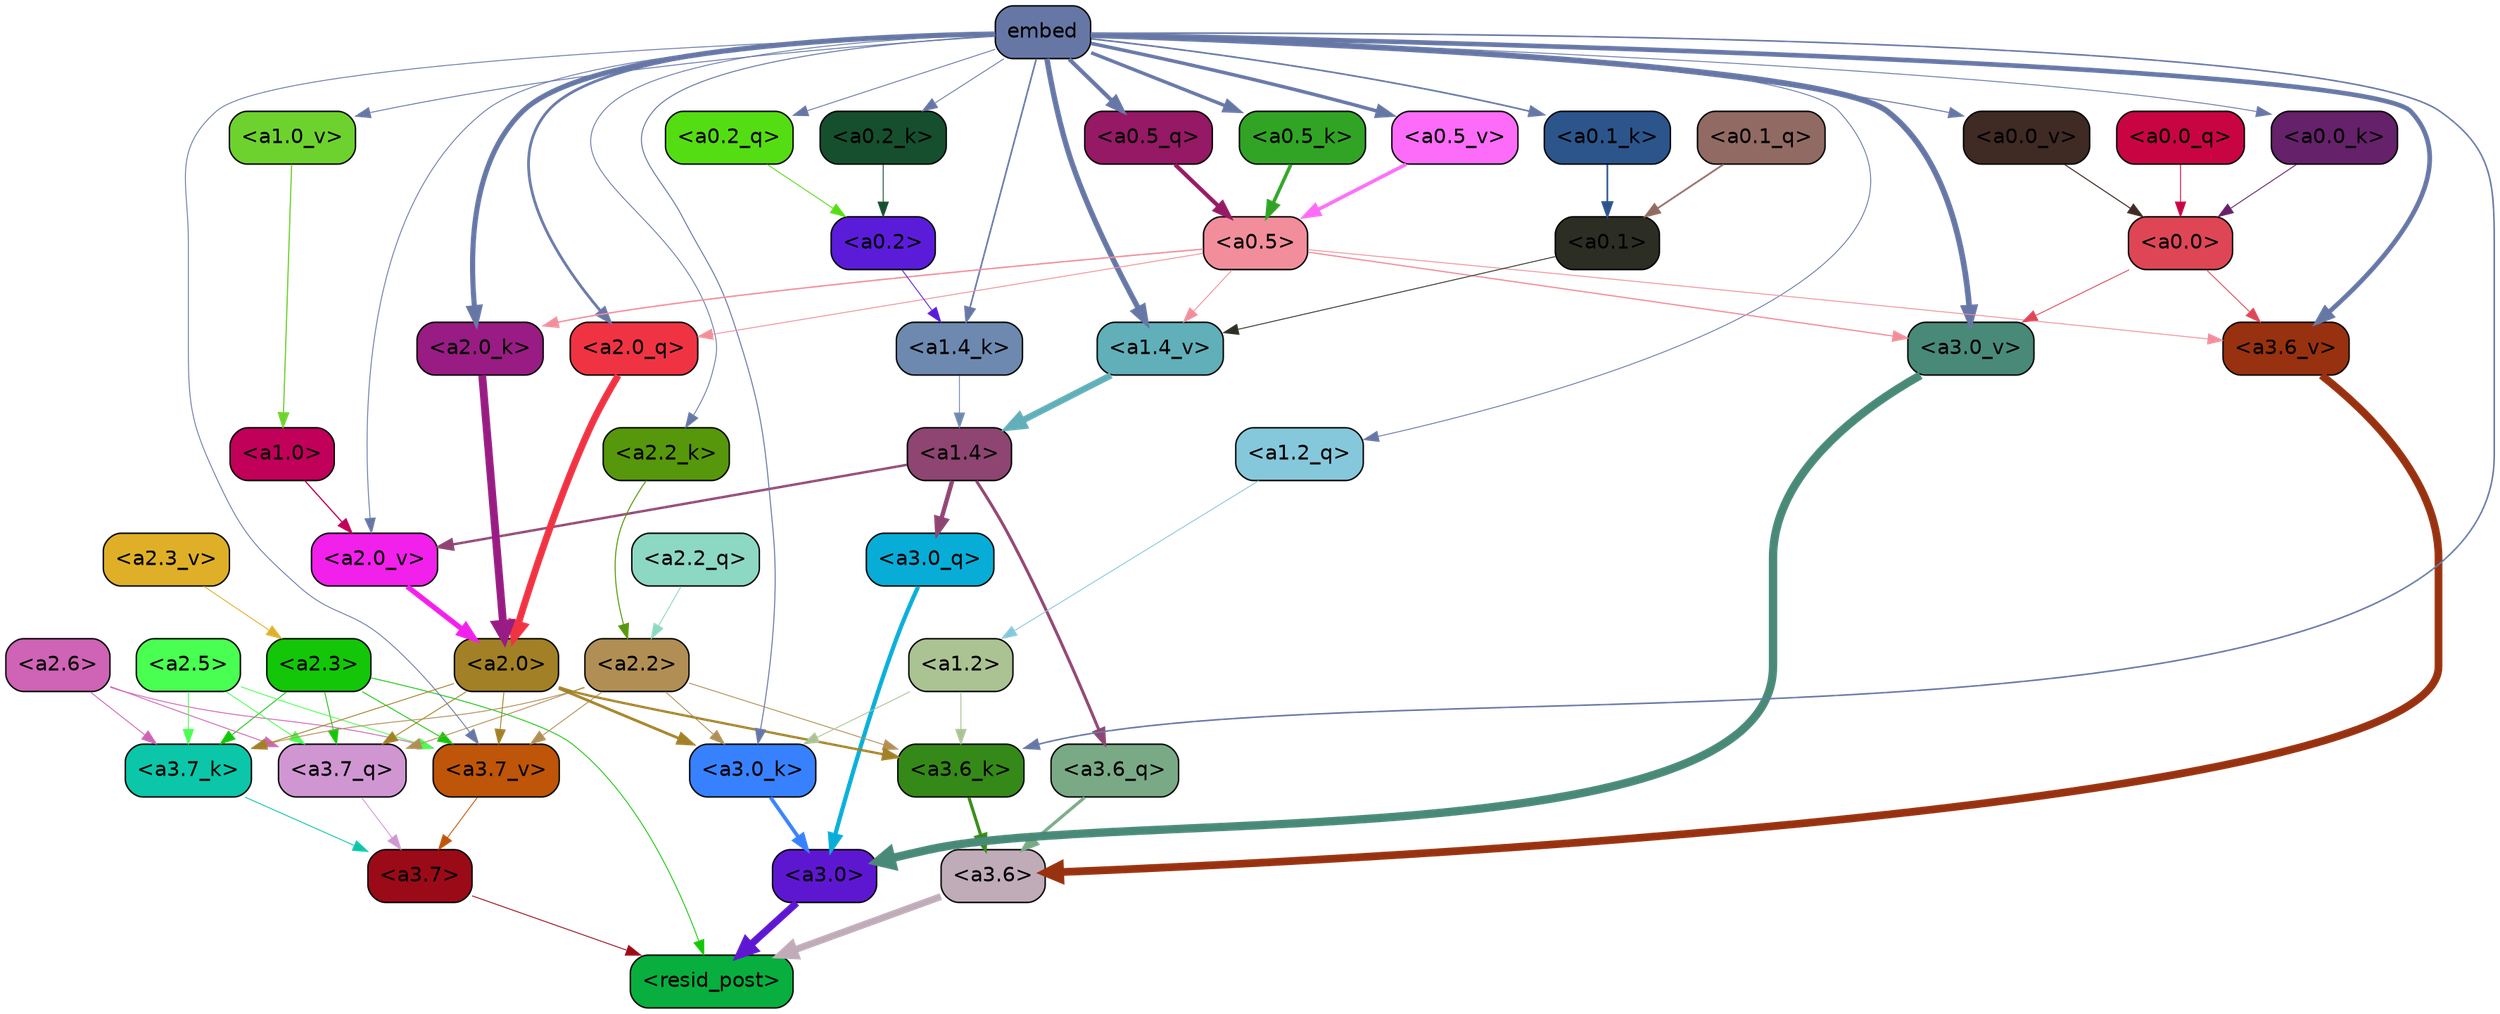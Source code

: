 strict digraph "" {
	graph [bgcolor=transparent,
		layout=dot,
		overlap=false,
		splines=true
	];
	"<a3.7>"	[color=black,
		fillcolor="#9b0a17",
		fontname=Helvetica,
		shape=box,
		style="filled, rounded"];
	"<resid_post>"	[color=black,
		fillcolor="#08ae3e",
		fontname=Helvetica,
		shape=box,
		style="filled, rounded"];
	"<a3.7>" -> "<resid_post>"	[color="#9b0a17",
		penwidth=0.6];
	"<a3.6>"	[color=black,
		fillcolor="#bfacb8",
		fontname=Helvetica,
		shape=box,
		style="filled, rounded"];
	"<a3.6>" -> "<resid_post>"	[color="#bfacb8",
		penwidth=4.751592040061951];
	"<a3.0>"	[color=black,
		fillcolor="#5e17d1",
		fontname=Helvetica,
		shape=box,
		style="filled, rounded"];
	"<a3.0>" -> "<resid_post>"	[color="#5e17d1",
		penwidth=4.904066681861877];
	"<a2.3>"	[color=black,
		fillcolor="#13c608",
		fontname=Helvetica,
		shape=box,
		style="filled, rounded"];
	"<a2.3>" -> "<resid_post>"	[color="#13c608",
		penwidth=0.6];
	"<a3.7_q>"	[color=black,
		fillcolor="#d096d2",
		fontname=Helvetica,
		shape=box,
		style="filled, rounded"];
	"<a2.3>" -> "<a3.7_q>"	[color="#13c608",
		penwidth=0.6];
	"<a3.7_k>"	[color=black,
		fillcolor="#0bc6a8",
		fontname=Helvetica,
		shape=box,
		style="filled, rounded"];
	"<a2.3>" -> "<a3.7_k>"	[color="#13c608",
		penwidth=0.6];
	"<a3.7_v>"	[color=black,
		fillcolor="#be5509",
		fontname=Helvetica,
		shape=box,
		style="filled, rounded"];
	"<a2.3>" -> "<a3.7_v>"	[color="#13c608",
		penwidth=0.6];
	"<a3.7_q>" -> "<a3.7>"	[color="#d096d2",
		penwidth=0.6];
	"<a3.6_q>"	[color=black,
		fillcolor="#7aa986",
		fontname=Helvetica,
		shape=box,
		style="filled, rounded"];
	"<a3.6_q>" -> "<a3.6>"	[color="#7aa986",
		penwidth=2.160832464694977];
	"<a3.0_q>"	[color=black,
		fillcolor="#07add7",
		fontname=Helvetica,
		shape=box,
		style="filled, rounded"];
	"<a3.0_q>" -> "<a3.0>"	[color="#07add7",
		penwidth=2.870753765106201];
	"<a3.7_k>" -> "<a3.7>"	[color="#0bc6a8",
		penwidth=0.6];
	"<a3.6_k>"	[color=black,
		fillcolor="#358918",
		fontname=Helvetica,
		shape=box,
		style="filled, rounded"];
	"<a3.6_k>" -> "<a3.6>"	[color="#358918",
		penwidth=2.13908451795578];
	"<a3.0_k>"	[color=black,
		fillcolor="#3881fe",
		fontname=Helvetica,
		shape=box,
		style="filled, rounded"];
	"<a3.0_k>" -> "<a3.0>"	[color="#3881fe",
		penwidth=2.520303964614868];
	"<a3.7_v>" -> "<a3.7>"	[color="#be5509",
		penwidth=0.6];
	"<a3.6_v>"	[color=black,
		fillcolor="#98310f",
		fontname=Helvetica,
		shape=box,
		style="filled, rounded"];
	"<a3.6_v>" -> "<a3.6>"	[color="#98310f",
		penwidth=5.297133803367615];
	"<a3.0_v>"	[color=black,
		fillcolor="#498977",
		fontname=Helvetica,
		shape=box,
		style="filled, rounded"];
	"<a3.0_v>" -> "<a3.0>"	[color="#498977",
		penwidth=5.680712580680847];
	"<a2.6>"	[color=black,
		fillcolor="#cf63b5",
		fontname=Helvetica,
		shape=box,
		style="filled, rounded"];
	"<a2.6>" -> "<a3.7_q>"	[color="#cf63b5",
		penwidth=0.6];
	"<a2.6>" -> "<a3.7_k>"	[color="#cf63b5",
		penwidth=0.6];
	"<a2.6>" -> "<a3.7_v>"	[color="#cf63b5",
		penwidth=0.6];
	"<a2.5>"	[color=black,
		fillcolor="#49ff51",
		fontname=Helvetica,
		shape=box,
		style="filled, rounded"];
	"<a2.5>" -> "<a3.7_q>"	[color="#49ff51",
		penwidth=0.6];
	"<a2.5>" -> "<a3.7_k>"	[color="#49ff51",
		penwidth=0.6];
	"<a2.5>" -> "<a3.7_v>"	[color="#49ff51",
		penwidth=0.6];
	"<a2.2>"	[color=black,
		fillcolor="#b18f54",
		fontname=Helvetica,
		shape=box,
		style="filled, rounded"];
	"<a2.2>" -> "<a3.7_q>"	[color="#b18f54",
		penwidth=0.6];
	"<a2.2>" -> "<a3.7_k>"	[color="#b18f54",
		penwidth=0.6];
	"<a2.2>" -> "<a3.6_k>"	[color="#b18f54",
		penwidth=0.6];
	"<a2.2>" -> "<a3.0_k>"	[color="#b18f54",
		penwidth=0.6];
	"<a2.2>" -> "<a3.7_v>"	[color="#b18f54",
		penwidth=0.6];
	"<a2.0>"	[color=black,
		fillcolor="#a28026",
		fontname=Helvetica,
		shape=box,
		style="filled, rounded"];
	"<a2.0>" -> "<a3.7_q>"	[color="#a28026",
		penwidth=0.6];
	"<a2.0>" -> "<a3.7_k>"	[color="#a28026",
		penwidth=0.6];
	"<a2.0>" -> "<a3.6_k>"	[color="#a28026",
		penwidth=1.5897698998451233];
	"<a2.0>" -> "<a3.0_k>"	[color="#a28026",
		penwidth=1.8405593037605286];
	"<a2.0>" -> "<a3.7_v>"	[color="#a28026",
		penwidth=0.6];
	"<a1.4>"	[color=black,
		fillcolor="#8e4571",
		fontname=Helvetica,
		shape=box,
		style="filled, rounded"];
	"<a1.4>" -> "<a3.6_q>"	[color="#8e4571",
		penwidth=2.038943290710449];
	"<a1.4>" -> "<a3.0_q>"	[color="#8e4571",
		penwidth=2.9756359085440636];
	"<a2.0_v>"	[color=black,
		fillcolor="#f120ea",
		fontname=Helvetica,
		shape=box,
		style="filled, rounded"];
	"<a1.4>" -> "<a2.0_v>"	[color="#8e4571",
		penwidth=1.6503054380882531];
	"<a1.2>"	[color=black,
		fillcolor="#abc392",
		fontname=Helvetica,
		shape=box,
		style="filled, rounded"];
	"<a1.2>" -> "<a3.6_k>"	[color="#abc392",
		penwidth=0.6];
	"<a1.2>" -> "<a3.0_k>"	[color="#abc392",
		penwidth=0.6];
	embed	[color=black,
		fillcolor="#6677a6",
		fontname=Helvetica,
		shape=box,
		style="filled, rounded"];
	embed -> "<a3.6_k>"	[color="#6677a6",
		penwidth=1.046662151813507];
	embed -> "<a3.0_k>"	[color="#6677a6",
		penwidth=0.6800519227981567];
	embed -> "<a3.7_v>"	[color="#6677a6",
		penwidth=0.6];
	embed -> "<a3.6_v>"	[color="#6677a6",
		penwidth=3.1840110421180725];
	embed -> "<a3.0_v>"	[color="#6677a6",
		penwidth=3.9005755856633186];
	"<a2.0_q>"	[color=black,
		fillcolor="#f03343",
		fontname=Helvetica,
		shape=box,
		style="filled, rounded"];
	embed -> "<a2.0_q>"	[color="#6677a6",
		penwidth=1.85904461145401];
	"<a2.2_k>"	[color=black,
		fillcolor="#57970b",
		fontname=Helvetica,
		shape=box,
		style="filled, rounded"];
	embed -> "<a2.2_k>"	[color="#6677a6",
		penwidth=0.6];
	"<a2.0_k>"	[color=black,
		fillcolor="#981c83",
		fontname=Helvetica,
		shape=box,
		style="filled, rounded"];
	embed -> "<a2.0_k>"	[color="#6677a6",
		penwidth=3.5012558698654175];
	embed -> "<a2.0_v>"	[color="#6677a6",
		penwidth=0.6];
	"<a1.2_q>"	[color=black,
		fillcolor="#86c8db",
		fontname=Helvetica,
		shape=box,
		style="filled, rounded"];
	embed -> "<a1.2_q>"	[color="#6677a6",
		penwidth=0.6];
	"<a1.4_k>"	[color=black,
		fillcolor="#6e89af",
		fontname=Helvetica,
		shape=box,
		style="filled, rounded"];
	embed -> "<a1.4_k>"	[color="#6677a6",
		penwidth=1.109577551484108];
	"<a1.4_v>"	[color=black,
		fillcolor="#61afb9",
		fontname=Helvetica,
		shape=box,
		style="filled, rounded"];
	embed -> "<a1.4_v>"	[color="#6677a6",
		penwidth=3.6756038665771484];
	"<a1.0_v>"	[color=black,
		fillcolor="#6ed22e",
		fontname=Helvetica,
		shape=box,
		style="filled, rounded"];
	embed -> "<a1.0_v>"	[color="#6677a6",
		penwidth=0.6254805326461792];
	"<a0.5_q>"	[color=black,
		fillcolor="#951964",
		fontname=Helvetica,
		shape=box,
		style="filled, rounded"];
	embed -> "<a0.5_q>"	[color="#6677a6",
		penwidth=2.7835010029375553];
	"<a0.2_q>"	[color=black,
		fillcolor="#55dd13",
		fontname=Helvetica,
		shape=box,
		style="filled, rounded"];
	embed -> "<a0.2_q>"	[color="#6677a6",
		penwidth=0.6];
	"<a0.5_k>"	[color=black,
		fillcolor="#31a425",
		fontname=Helvetica,
		shape=box,
		style="filled, rounded"];
	embed -> "<a0.5_k>"	[color="#6677a6",
		penwidth=2.3484474644064903];
	"<a0.2_k>"	[color=black,
		fillcolor="#164f2e",
		fontname=Helvetica,
		shape=box,
		style="filled, rounded"];
	embed -> "<a0.2_k>"	[color="#6677a6",
		penwidth=0.6];
	"<a0.1_k>"	[color=black,
		fillcolor="#2c558c",
		fontname=Helvetica,
		shape=box,
		style="filled, rounded"];
	embed -> "<a0.1_k>"	[color="#6677a6",
		penwidth=1.1292625404894352];
	"<a0.0_k>"	[color=black,
		fillcolor="#652169",
		fontname=Helvetica,
		shape=box,
		style="filled, rounded"];
	embed -> "<a0.0_k>"	[color="#6677a6",
		penwidth=0.6];
	"<a0.5_v>"	[color=black,
		fillcolor="#fd6cf8",
		fontname=Helvetica,
		shape=box,
		style="filled, rounded"];
	embed -> "<a0.5_v>"	[color="#6677a6",
		penwidth=2.386359453201294];
	"<a0.0_v>"	[color=black,
		fillcolor="#3f2a24",
		fontname=Helvetica,
		shape=box,
		style="filled, rounded"];
	embed -> "<a0.0_v>"	[color="#6677a6",
		penwidth=0.6885302886366844];
	"<a0.5>"	[color=black,
		fillcolor="#f28e9b",
		fontname=Helvetica,
		shape=box,
		style="filled, rounded"];
	"<a0.5>" -> "<a3.6_v>"	[color="#f28e9b",
		penwidth=0.6];
	"<a0.5>" -> "<a3.0_v>"	[color="#f28e9b",
		penwidth=0.8493617177009583];
	"<a0.5>" -> "<a2.0_q>"	[color="#f28e9b",
		penwidth=0.6];
	"<a0.5>" -> "<a2.0_k>"	[color="#f28e9b",
		penwidth=0.9490888118743896];
	"<a0.5>" -> "<a1.4_v>"	[color="#f28e9b",
		penwidth=0.6066105961799622];
	"<a0.0>"	[color=black,
		fillcolor="#de4656",
		fontname=Helvetica,
		shape=box,
		style="filled, rounded"];
	"<a0.0>" -> "<a3.6_v>"	[color="#de4656",
		penwidth=0.6];
	"<a0.0>" -> "<a3.0_v>"	[color="#de4656",
		penwidth=0.6];
	"<a2.2_q>"	[color=black,
		fillcolor="#8dd8c2",
		fontname=Helvetica,
		shape=box,
		style="filled, rounded"];
	"<a2.2_q>" -> "<a2.2>"	[color="#8dd8c2",
		penwidth=0.6160273104906082];
	"<a2.0_q>" -> "<a2.0>"	[color="#f03343",
		penwidth=4.690633252263069];
	"<a2.2_k>" -> "<a2.2>"	[color="#57970b",
		penwidth=0.6862771511077881];
	"<a2.0_k>" -> "<a2.0>"	[color="#981c83",
		penwidth=5.3401959836483];
	"<a2.3_v>"	[color=black,
		fillcolor="#dfb027",
		fontname=Helvetica,
		shape=box,
		style="filled, rounded"];
	"<a2.3_v>" -> "<a2.3>"	[color="#dfb027",
		penwidth=0.6];
	"<a2.0_v>" -> "<a2.0>"	[color="#f120ea",
		penwidth=3.5938978791236877];
	"<a1.0>"	[color=black,
		fillcolor="#c00059",
		fontname=Helvetica,
		shape=box,
		style="filled, rounded"];
	"<a1.0>" -> "<a2.0_v>"	[color="#c00059",
		penwidth=0.8279995210468769];
	"<a1.2_q>" -> "<a1.2>"	[color="#86c8db",
		penwidth=0.6];
	"<a1.4_k>" -> "<a1.4>"	[color="#6e89af",
		penwidth=0.6];
	"<a1.4_v>" -> "<a1.4>"	[color="#61afb9",
		penwidth=4.380064785480499];
	"<a1.0_v>" -> "<a1.0>"	[color="#6ed22e",
		penwidth=0.8271287679672241];
	"<a0.2>"	[color=black,
		fillcolor="#5b1cd9",
		fontname=Helvetica,
		shape=box,
		style="filled, rounded"];
	"<a0.2>" -> "<a1.4_k>"	[color="#5b1cd9",
		penwidth=0.6];
	"<a0.1>"	[color=black,
		fillcolor="#2c2e24",
		fontname=Helvetica,
		shape=box,
		style="filled, rounded"];
	"<a0.1>" -> "<a1.4_v>"	[color="#2c2e24",
		penwidth=0.6];
	"<a0.5_q>" -> "<a0.5>"	[color="#951964",
		penwidth=2.783491373062134];
	"<a0.2_q>" -> "<a0.2>"	[color="#55dd13",
		penwidth=0.6];
	"<a0.1_q>"	[color=black,
		fillcolor="#916a63",
		fontname=Helvetica,
		shape=box,
		style="filled, rounded"];
	"<a0.1_q>" -> "<a0.1>"	[color="#916a63",
		penwidth=1.1970256567001343];
	"<a0.0_q>"	[color=black,
		fillcolor="#c80542",
		fontname=Helvetica,
		shape=box,
		style="filled, rounded"];
	"<a0.0_q>" -> "<a0.0>"	[color="#c80542",
		penwidth=0.6];
	"<a0.5_k>" -> "<a0.5>"	[color="#31a425",
		penwidth=2.3484413623809814];
	"<a0.2_k>" -> "<a0.2>"	[color="#164f2e",
		penwidth=0.6];
	"<a0.1_k>" -> "<a0.1>"	[color="#2c558c",
		penwidth=1.1292529106140137];
	"<a0.0_k>" -> "<a0.0>"	[color="#652169",
		penwidth=0.6];
	"<a0.5_v>" -> "<a0.5>"	[color="#fd6cf8",
		penwidth=2.4365723617374897];
	"<a0.0_v>" -> "<a0.0>"	[color="#3f2a24",
		penwidth=0.6885303854942322];
}
